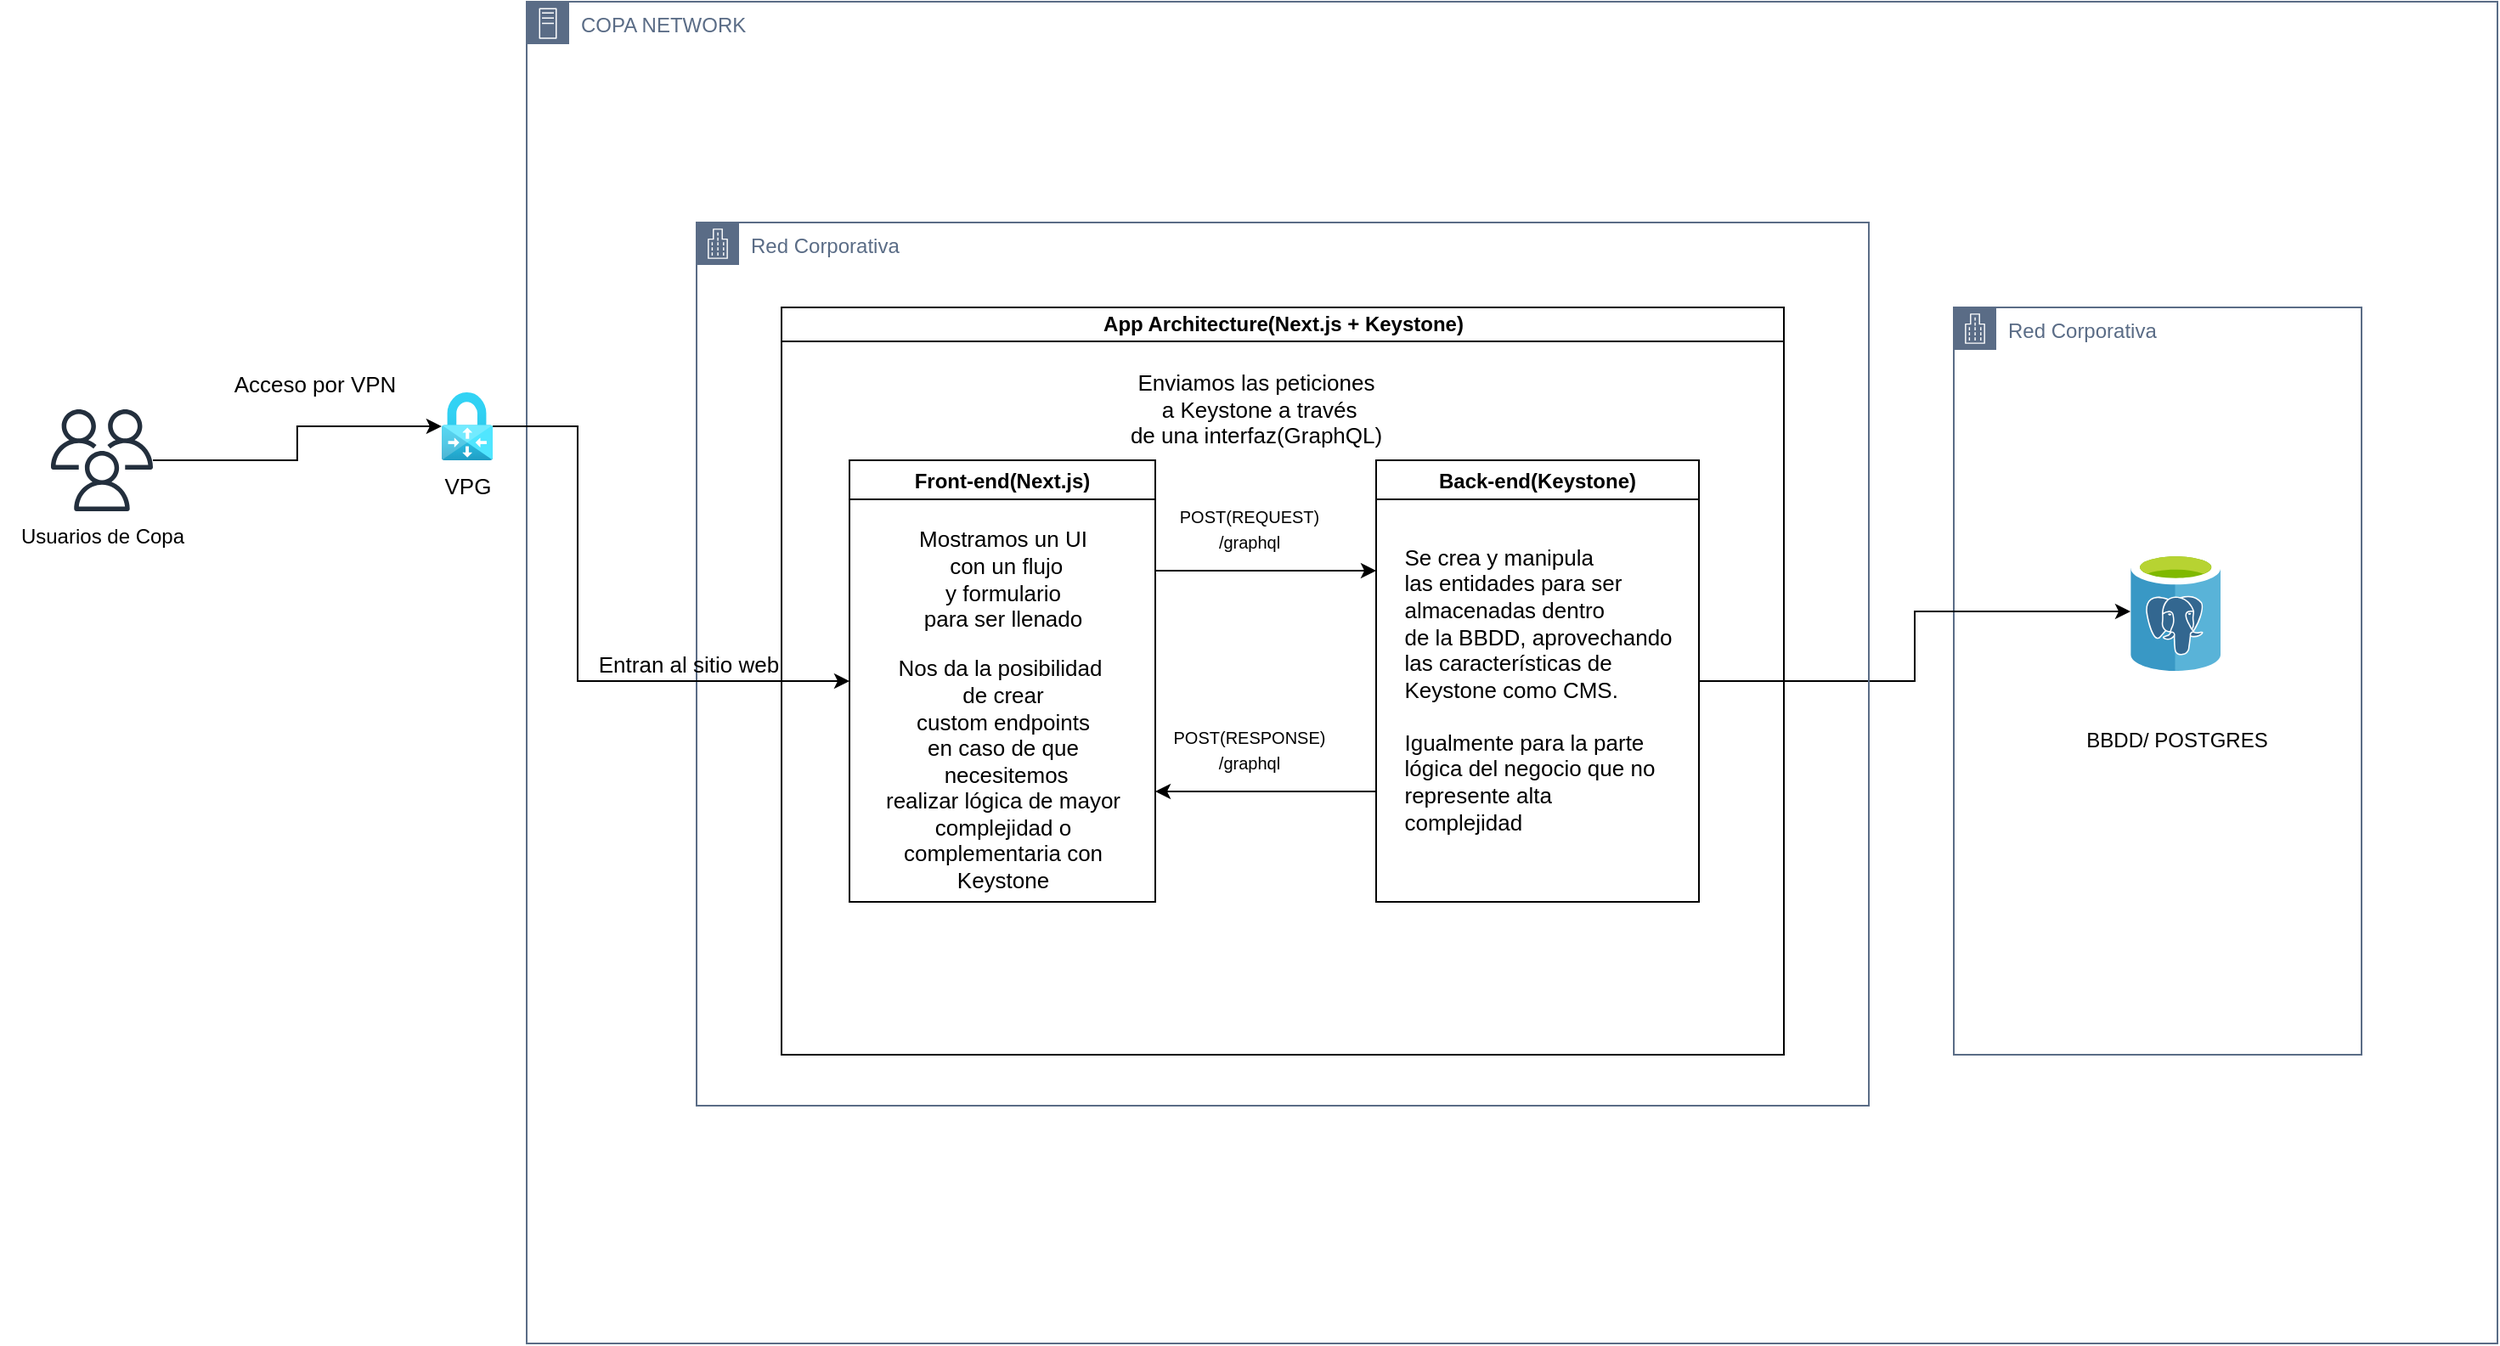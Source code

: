 <mxfile version="20.2.3" type="github">
  <diagram id="prtHgNgQTEPvFCAcTncT" name="Page-1">
    <mxGraphModel dx="1221" dy="634" grid="1" gridSize="10" guides="1" tooltips="1" connect="1" arrows="1" fold="1" page="1" pageScale="1" pageWidth="827" pageHeight="1169" math="0" shadow="0">
      <root>
        <mxCell id="0" />
        <mxCell id="1" parent="0" />
        <mxCell id="KtkspPWJX3KY1ykPAWwm-6" value="COPA NETWORK" style="points=[[0,0],[0.25,0],[0.5,0],[0.75,0],[1,0],[1,0.25],[1,0.5],[1,0.75],[1,1],[0.75,1],[0.5,1],[0.25,1],[0,1],[0,0.75],[0,0.5],[0,0.25]];outlineConnect=0;gradientColor=none;html=1;whiteSpace=wrap;fontSize=12;fontStyle=0;container=1;pointerEvents=0;collapsible=0;recursiveResize=0;shape=mxgraph.aws4.group;grIcon=mxgraph.aws4.group_on_premise;strokeColor=#5A6C86;fillColor=none;verticalAlign=top;align=left;spacingLeft=30;fontColor=#5A6C86;dashed=0;" vertex="1" parent="1">
          <mxGeometry x="340" y="190" width="1160" height="790" as="geometry" />
        </mxCell>
        <mxCell id="KtkspPWJX3KY1ykPAWwm-15" value="Red Corporativa" style="points=[[0,0],[0.25,0],[0.5,0],[0.75,0],[1,0],[1,0.25],[1,0.5],[1,0.75],[1,1],[0.75,1],[0.5,1],[0.25,1],[0,1],[0,0.75],[0,0.5],[0,0.25]];outlineConnect=0;gradientColor=none;html=1;whiteSpace=wrap;fontSize=12;fontStyle=0;container=1;pointerEvents=0;collapsible=0;recursiveResize=0;shape=mxgraph.aws4.group;grIcon=mxgraph.aws4.group_corporate_data_center;strokeColor=#5A6C86;fillColor=none;verticalAlign=top;align=left;spacingLeft=30;fontColor=#5A6C86;dashed=0;" vertex="1" parent="KtkspPWJX3KY1ykPAWwm-6">
          <mxGeometry x="840" y="180" width="240" height="440" as="geometry" />
        </mxCell>
        <mxCell id="KtkspPWJX3KY1ykPAWwm-17" value="BBDD/ POSTGRES" style="text;html=1;align=center;verticalAlign=middle;resizable=0;points=[];autosize=1;strokeColor=none;fillColor=none;" vertex="1" parent="KtkspPWJX3KY1ykPAWwm-15">
          <mxGeometry x="65.61" y="240" width="130" height="30" as="geometry" />
        </mxCell>
        <mxCell id="KtkspPWJX3KY1ykPAWwm-18" value="" style="sketch=0;aspect=fixed;html=1;points=[];align=center;image;fontSize=12;image=img/lib/mscae/Azure_Database_for_PostgreSQL_servers.svg;" vertex="1" parent="KtkspPWJX3KY1ykPAWwm-15">
          <mxGeometry x="104" y="144" width="53.21" height="70.01" as="geometry" />
        </mxCell>
        <mxCell id="KtkspPWJX3KY1ykPAWwm-20" style="edgeStyle=orthogonalEdgeStyle;rounded=0;orthogonalLoop=1;jettySize=auto;html=1;exitX=1;exitY=0.5;exitDx=0;exitDy=0;" edge="1" parent="KtkspPWJX3KY1ykPAWwm-6" source="KtkspPWJX3KY1ykPAWwm-2" target="KtkspPWJX3KY1ykPAWwm-18">
          <mxGeometry relative="1" as="geometry" />
        </mxCell>
        <mxCell id="KtkspPWJX3KY1ykPAWwm-26" value="Red Corporativa" style="points=[[0,0],[0.25,0],[0.5,0],[0.75,0],[1,0],[1,0.25],[1,0.5],[1,0.75],[1,1],[0.75,1],[0.5,1],[0.25,1],[0,1],[0,0.75],[0,0.5],[0,0.25]];outlineConnect=0;gradientColor=none;html=1;whiteSpace=wrap;fontSize=12;fontStyle=0;container=1;pointerEvents=0;collapsible=0;recursiveResize=0;shape=mxgraph.aws4.group;grIcon=mxgraph.aws4.group_corporate_data_center;strokeColor=#5A6C86;fillColor=none;verticalAlign=top;align=left;spacingLeft=30;fontColor=#5A6C86;dashed=0;" vertex="1" parent="KtkspPWJX3KY1ykPAWwm-6">
          <mxGeometry x="100" y="130" width="690" height="520" as="geometry" />
        </mxCell>
        <mxCell id="dNxyNK7c78bLwvsdeMH5-11" value="App Architecture(Next.js + Keystone)" style="swimlane;html=1;startSize=20;horizontal=1;containerType=tree;glass=0;" parent="KtkspPWJX3KY1ykPAWwm-26" vertex="1">
          <mxGeometry x="50" y="50" width="590" height="440" as="geometry" />
        </mxCell>
        <mxCell id="KtkspPWJX3KY1ykPAWwm-31" style="edgeStyle=orthogonalEdgeStyle;rounded=0;orthogonalLoop=1;jettySize=auto;html=1;exitX=1;exitY=0.25;exitDx=0;exitDy=0;entryX=0;entryY=0.25;entryDx=0;entryDy=0;" edge="1" parent="dNxyNK7c78bLwvsdeMH5-11" source="KtkspPWJX3KY1ykPAWwm-7" target="KtkspPWJX3KY1ykPAWwm-2">
          <mxGeometry relative="1" as="geometry" />
        </mxCell>
        <mxCell id="KtkspPWJX3KY1ykPAWwm-7" value="Front-end(Next.js)" style="swimlane;" vertex="1" parent="dNxyNK7c78bLwvsdeMH5-11">
          <mxGeometry x="40" y="90" width="180" height="260" as="geometry" />
        </mxCell>
        <mxCell id="KtkspPWJX3KY1ykPAWwm-41" value="Mostramos un UI&lt;br&gt;&amp;nbsp;con un flujo &lt;br&gt;y formulario&lt;br&gt;para ser llenado" style="text;html=1;align=center;verticalAlign=middle;resizable=0;points=[];autosize=1;strokeColor=none;fillColor=none;fontSize=13;" vertex="1" parent="KtkspPWJX3KY1ykPAWwm-7">
          <mxGeometry x="30" y="30" width="120" height="80" as="geometry" />
        </mxCell>
        <mxCell id="KtkspPWJX3KY1ykPAWwm-45" value="Nos da la posibilidad&amp;nbsp;&lt;br&gt;de crear &lt;br&gt;custom endpoints&lt;br&gt;en caso de que&lt;br&gt;&amp;nbsp;necesitemos&lt;br&gt;realizar lógica de mayor&lt;br&gt;complejidad o&lt;br&gt;complementaria con&lt;br&gt;Keystone" style="text;html=1;align=center;verticalAlign=middle;resizable=0;points=[];autosize=1;strokeColor=none;fillColor=none;fontSize=13;" vertex="1" parent="KtkspPWJX3KY1ykPAWwm-7">
          <mxGeometry x="10" y="110" width="160" height="150" as="geometry" />
        </mxCell>
        <mxCell id="KtkspPWJX3KY1ykPAWwm-36" style="edgeStyle=orthogonalEdgeStyle;rounded=0;orthogonalLoop=1;jettySize=auto;html=1;exitX=0;exitY=0.75;exitDx=0;exitDy=0;entryX=1;entryY=0.75;entryDx=0;entryDy=0;fontSize=10;" edge="1" parent="dNxyNK7c78bLwvsdeMH5-11" source="KtkspPWJX3KY1ykPAWwm-2" target="KtkspPWJX3KY1ykPAWwm-7">
          <mxGeometry relative="1" as="geometry" />
        </mxCell>
        <mxCell id="KtkspPWJX3KY1ykPAWwm-2" value="Back-end(Keystone)" style="swimlane;" vertex="1" parent="dNxyNK7c78bLwvsdeMH5-11">
          <mxGeometry x="350" y="90" width="190" height="260" as="geometry" />
        </mxCell>
        <mxCell id="KtkspPWJX3KY1ykPAWwm-44" value="&lt;div style=&quot;text-align: left;&quot;&gt;&lt;span style=&quot;background-color: initial;&quot;&gt;Se crea y manipula&lt;/span&gt;&lt;br&gt;&lt;span style=&quot;background-color: initial;&quot;&gt;las entidades para ser&lt;/span&gt;&lt;br&gt;&lt;span style=&quot;background-color: initial;&quot;&gt;almacenadas dentro&lt;/span&gt;&lt;br&gt;&lt;span style=&quot;background-color: initial;&quot;&gt;de la BBDD, aprovechando&lt;/span&gt;&lt;br&gt;&lt;span style=&quot;background-color: initial;&quot;&gt;las características de&lt;/span&gt;&lt;br&gt;&lt;span style=&quot;background-color: initial;&quot;&gt;Keystone como CMS.&lt;/span&gt;&lt;br&gt;&lt;br&gt;&lt;span style=&quot;background-color: initial;&quot;&gt;Igualmente para la parte&lt;/span&gt;&lt;br&gt;&lt;span style=&quot;background-color: initial;&quot;&gt;lógica del negocio que no&amp;nbsp;&lt;/span&gt;&lt;br&gt;&lt;span style=&quot;background-color: initial;&quot;&gt;represente alta&lt;/span&gt;&lt;br&gt;&lt;span style=&quot;background-color: initial;&quot;&gt;complejidad&lt;/span&gt;&lt;br&gt;&lt;/div&gt;" style="text;html=1;align=center;verticalAlign=middle;resizable=0;points=[];autosize=1;strokeColor=none;fillColor=none;fontSize=13;" vertex="1" parent="KtkspPWJX3KY1ykPAWwm-2">
          <mxGeometry x="5" y="40" width="180" height="190" as="geometry" />
        </mxCell>
        <mxCell id="KtkspPWJX3KY1ykPAWwm-33" value="&lt;font style=&quot;font-size: 10px;&quot;&gt;POST(REQUEST)&lt;br&gt;/graphql&lt;/font&gt;" style="text;html=1;align=center;verticalAlign=middle;resizable=0;points=[];autosize=1;strokeColor=none;fillColor=none;" vertex="1" parent="dNxyNK7c78bLwvsdeMH5-11">
          <mxGeometry x="220" y="110" width="110" height="40" as="geometry" />
        </mxCell>
        <mxCell id="KtkspPWJX3KY1ykPAWwm-35" value="&lt;font style=&quot;font-size: 10px;&quot;&gt;POST(RESPONSE)&lt;br&gt;/graphql&lt;/font&gt;" style="text;html=1;align=center;verticalAlign=middle;resizable=0;points=[];autosize=1;strokeColor=none;fillColor=none;" vertex="1" parent="dNxyNK7c78bLwvsdeMH5-11">
          <mxGeometry x="220" y="240" width="110" height="40" as="geometry" />
        </mxCell>
        <mxCell id="KtkspPWJX3KY1ykPAWwm-42" value="Enviamos las peticiones&lt;br&gt;&amp;nbsp;a Keystone a través &lt;br&gt;de una interfaz(GraphQL)" style="text;html=1;align=center;verticalAlign=middle;resizable=0;points=[];autosize=1;strokeColor=none;fillColor=none;fontSize=13;" vertex="1" parent="dNxyNK7c78bLwvsdeMH5-11">
          <mxGeometry x="193.5" y="30" width="170" height="60" as="geometry" />
        </mxCell>
        <mxCell id="KtkspPWJX3KY1ykPAWwm-46" value="Entran al sitio web" style="text;html=1;align=center;verticalAlign=middle;resizable=0;points=[];autosize=1;strokeColor=none;fillColor=none;fontSize=13;" vertex="1" parent="KtkspPWJX3KY1ykPAWwm-26">
          <mxGeometry x="-70" y="245" width="130" height="30" as="geometry" />
        </mxCell>
        <mxCell id="KtkspPWJX3KY1ykPAWwm-38" style="edgeStyle=orthogonalEdgeStyle;rounded=0;orthogonalLoop=1;jettySize=auto;html=1;fontSize=10;" edge="1" parent="1" source="KtkspPWJX3KY1ykPAWwm-8" target="KtkspPWJX3KY1ykPAWwm-37">
          <mxGeometry relative="1" as="geometry" />
        </mxCell>
        <mxCell id="KtkspPWJX3KY1ykPAWwm-8" value="" style="sketch=0;outlineConnect=0;fontColor=#232F3E;gradientColor=none;fillColor=#232F3D;strokeColor=none;dashed=0;verticalLabelPosition=bottom;verticalAlign=top;align=center;html=1;fontSize=12;fontStyle=0;aspect=fixed;pointerEvents=1;shape=mxgraph.aws4.users;" vertex="1" parent="1">
          <mxGeometry x="60" y="430" width="60" height="60" as="geometry" />
        </mxCell>
        <mxCell id="KtkspPWJX3KY1ykPAWwm-9" value="Usuarios de Copa" style="text;html=1;align=center;verticalAlign=middle;resizable=0;points=[];autosize=1;strokeColor=none;fillColor=none;" vertex="1" parent="1">
          <mxGeometry x="30" y="490" width="120" height="30" as="geometry" />
        </mxCell>
        <mxCell id="KtkspPWJX3KY1ykPAWwm-30" value="&lt;font style=&quot;font-size: 13px;&quot;&gt;Acceso por VPN&lt;/font&gt;" style="text;html=1;align=center;verticalAlign=middle;resizable=0;points=[];autosize=1;strokeColor=none;fillColor=none;" vertex="1" parent="1">
          <mxGeometry x="155" y="400" width="120" height="30" as="geometry" />
        </mxCell>
        <mxCell id="KtkspPWJX3KY1ykPAWwm-39" style="edgeStyle=orthogonalEdgeStyle;rounded=0;orthogonalLoop=1;jettySize=auto;html=1;entryX=0;entryY=0.5;entryDx=0;entryDy=0;fontSize=10;" edge="1" parent="1" source="KtkspPWJX3KY1ykPAWwm-37" target="KtkspPWJX3KY1ykPAWwm-7">
          <mxGeometry relative="1" as="geometry">
            <Array as="points">
              <mxPoint x="370" y="440" />
              <mxPoint x="370" y="590" />
            </Array>
          </mxGeometry>
        </mxCell>
        <mxCell id="KtkspPWJX3KY1ykPAWwm-37" value="" style="aspect=fixed;html=1;points=[];align=center;image;fontSize=12;image=img/lib/azure2/networking/Virtual_Network_Gateways.svg;" vertex="1" parent="1">
          <mxGeometry x="289.93" y="420" width="30.14" height="40" as="geometry" />
        </mxCell>
        <mxCell id="KtkspPWJX3KY1ykPAWwm-40" value="VPG" style="text;html=1;align=center;verticalAlign=middle;resizable=0;points=[];autosize=1;strokeColor=none;fillColor=none;fontSize=13;" vertex="1" parent="1">
          <mxGeometry x="280" y="460" width="50" height="30" as="geometry" />
        </mxCell>
      </root>
    </mxGraphModel>
  </diagram>
</mxfile>
